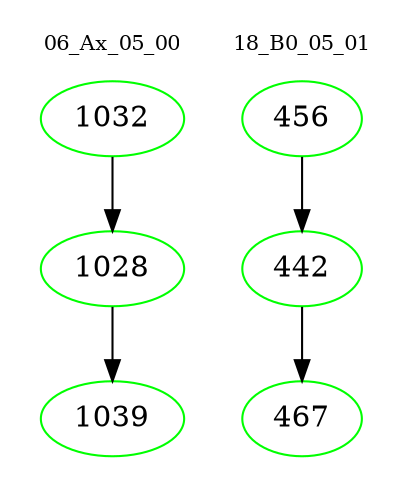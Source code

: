 digraph{
subgraph cluster_0 {
color = white
label = "06_Ax_05_00";
fontsize=10;
T0_1032 [label="1032", color="green"]
T0_1032 -> T0_1028 [color="black"]
T0_1028 [label="1028", color="green"]
T0_1028 -> T0_1039 [color="black"]
T0_1039 [label="1039", color="green"]
}
subgraph cluster_1 {
color = white
label = "18_B0_05_01";
fontsize=10;
T1_456 [label="456", color="green"]
T1_456 -> T1_442 [color="black"]
T1_442 [label="442", color="green"]
T1_442 -> T1_467 [color="black"]
T1_467 [label="467", color="green"]
}
}
